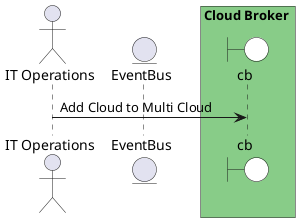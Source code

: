 @startuml

actor "IT Operations"


entity EventBus

box Cloud Broker #88cc88
    boundary cb #white
end box



"IT Operations" -> cb: Add Cloud to Multi Cloud



@enduml
